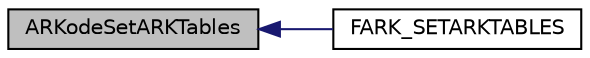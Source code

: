digraph "ARKodeSetARKTables"
{
  edge [fontname="Helvetica",fontsize="10",labelfontname="Helvetica",labelfontsize="10"];
  node [fontname="Helvetica",fontsize="10",shape=record];
  rankdir="LR";
  Node140 [label="ARKodeSetARKTables",height=0.2,width=0.4,color="black", fillcolor="grey75", style="filled", fontcolor="black"];
  Node140 -> Node141 [dir="back",color="midnightblue",fontsize="10",style="solid",fontname="Helvetica"];
  Node141 [label="FARK_SETARKTABLES",height=0.2,width=0.4,color="black", fillcolor="white", style="filled",URL="$d7/d4c/farkode_8h.html#a1fcf60ec8027975f4c3615095f58af78"];
}
